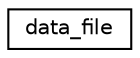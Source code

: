 digraph "Graphical Class Hierarchy"
{
  edge [fontname="Helvetica",fontsize="10",labelfontname="Helvetica",labelfontsize="10"];
  node [fontname="Helvetica",fontsize="10",shape=record];
  rankdir="LR";
  Node0 [label="data_file",height=0.2,width=0.4,color="black", fillcolor="white", style="filled",URL="$d2/dd1/classdata__file.html"];
}
